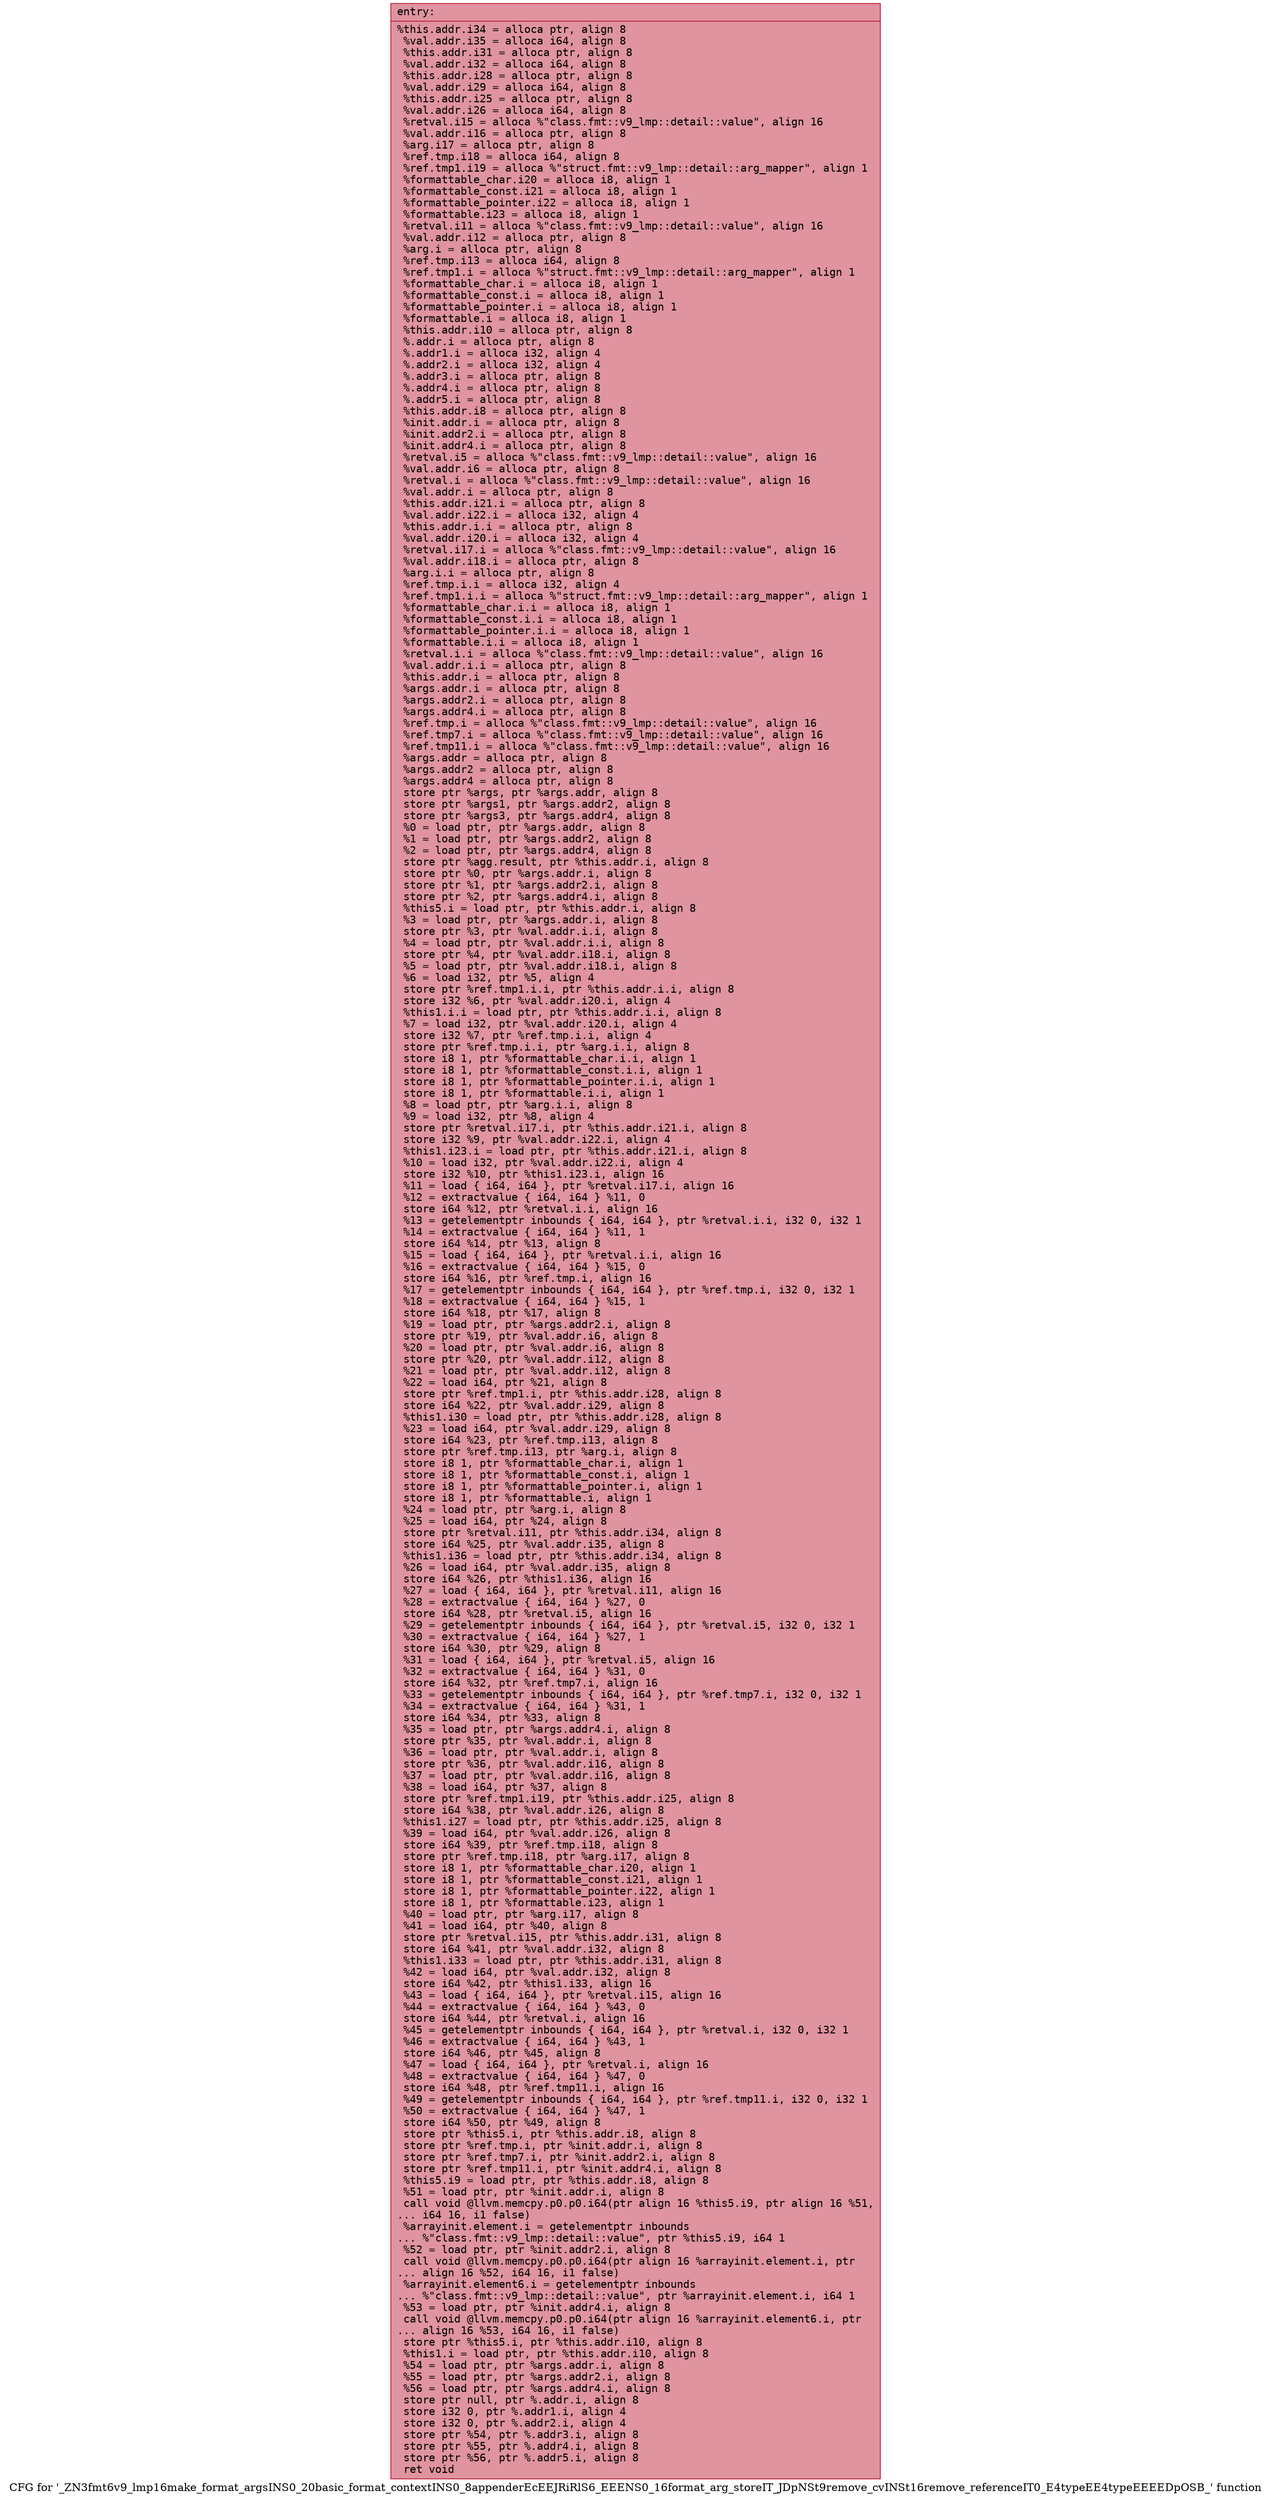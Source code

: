 digraph "CFG for '_ZN3fmt6v9_lmp16make_format_argsINS0_20basic_format_contextINS0_8appenderEcEEJRiRlS6_EEENS0_16format_arg_storeIT_JDpNSt9remove_cvINSt16remove_referenceIT0_E4typeEE4typeEEEEDpOSB_' function" {
	label="CFG for '_ZN3fmt6v9_lmp16make_format_argsINS0_20basic_format_contextINS0_8appenderEcEEJRiRlS6_EEENS0_16format_arg_storeIT_JDpNSt9remove_cvINSt16remove_referenceIT0_E4typeEE4typeEEEEDpOSB_' function";

	Node0x5584167eeb60 [shape=record,color="#b70d28ff", style=filled, fillcolor="#b70d2870" fontname="Courier",label="{entry:\l|  %this.addr.i34 = alloca ptr, align 8\l  %val.addr.i35 = alloca i64, align 8\l  %this.addr.i31 = alloca ptr, align 8\l  %val.addr.i32 = alloca i64, align 8\l  %this.addr.i28 = alloca ptr, align 8\l  %val.addr.i29 = alloca i64, align 8\l  %this.addr.i25 = alloca ptr, align 8\l  %val.addr.i26 = alloca i64, align 8\l  %retval.i15 = alloca %\"class.fmt::v9_lmp::detail::value\", align 16\l  %val.addr.i16 = alloca ptr, align 8\l  %arg.i17 = alloca ptr, align 8\l  %ref.tmp.i18 = alloca i64, align 8\l  %ref.tmp1.i19 = alloca %\"struct.fmt::v9_lmp::detail::arg_mapper\", align 1\l  %formattable_char.i20 = alloca i8, align 1\l  %formattable_const.i21 = alloca i8, align 1\l  %formattable_pointer.i22 = alloca i8, align 1\l  %formattable.i23 = alloca i8, align 1\l  %retval.i11 = alloca %\"class.fmt::v9_lmp::detail::value\", align 16\l  %val.addr.i12 = alloca ptr, align 8\l  %arg.i = alloca ptr, align 8\l  %ref.tmp.i13 = alloca i64, align 8\l  %ref.tmp1.i = alloca %\"struct.fmt::v9_lmp::detail::arg_mapper\", align 1\l  %formattable_char.i = alloca i8, align 1\l  %formattable_const.i = alloca i8, align 1\l  %formattable_pointer.i = alloca i8, align 1\l  %formattable.i = alloca i8, align 1\l  %this.addr.i10 = alloca ptr, align 8\l  %.addr.i = alloca ptr, align 8\l  %.addr1.i = alloca i32, align 4\l  %.addr2.i = alloca i32, align 4\l  %.addr3.i = alloca ptr, align 8\l  %.addr4.i = alloca ptr, align 8\l  %.addr5.i = alloca ptr, align 8\l  %this.addr.i8 = alloca ptr, align 8\l  %init.addr.i = alloca ptr, align 8\l  %init.addr2.i = alloca ptr, align 8\l  %init.addr4.i = alloca ptr, align 8\l  %retval.i5 = alloca %\"class.fmt::v9_lmp::detail::value\", align 16\l  %val.addr.i6 = alloca ptr, align 8\l  %retval.i = alloca %\"class.fmt::v9_lmp::detail::value\", align 16\l  %val.addr.i = alloca ptr, align 8\l  %this.addr.i21.i = alloca ptr, align 8\l  %val.addr.i22.i = alloca i32, align 4\l  %this.addr.i.i = alloca ptr, align 8\l  %val.addr.i20.i = alloca i32, align 4\l  %retval.i17.i = alloca %\"class.fmt::v9_lmp::detail::value\", align 16\l  %val.addr.i18.i = alloca ptr, align 8\l  %arg.i.i = alloca ptr, align 8\l  %ref.tmp.i.i = alloca i32, align 4\l  %ref.tmp1.i.i = alloca %\"struct.fmt::v9_lmp::detail::arg_mapper\", align 1\l  %formattable_char.i.i = alloca i8, align 1\l  %formattable_const.i.i = alloca i8, align 1\l  %formattable_pointer.i.i = alloca i8, align 1\l  %formattable.i.i = alloca i8, align 1\l  %retval.i.i = alloca %\"class.fmt::v9_lmp::detail::value\", align 16\l  %val.addr.i.i = alloca ptr, align 8\l  %this.addr.i = alloca ptr, align 8\l  %args.addr.i = alloca ptr, align 8\l  %args.addr2.i = alloca ptr, align 8\l  %args.addr4.i = alloca ptr, align 8\l  %ref.tmp.i = alloca %\"class.fmt::v9_lmp::detail::value\", align 16\l  %ref.tmp7.i = alloca %\"class.fmt::v9_lmp::detail::value\", align 16\l  %ref.tmp11.i = alloca %\"class.fmt::v9_lmp::detail::value\", align 16\l  %args.addr = alloca ptr, align 8\l  %args.addr2 = alloca ptr, align 8\l  %args.addr4 = alloca ptr, align 8\l  store ptr %args, ptr %args.addr, align 8\l  store ptr %args1, ptr %args.addr2, align 8\l  store ptr %args3, ptr %args.addr4, align 8\l  %0 = load ptr, ptr %args.addr, align 8\l  %1 = load ptr, ptr %args.addr2, align 8\l  %2 = load ptr, ptr %args.addr4, align 8\l  store ptr %agg.result, ptr %this.addr.i, align 8\l  store ptr %0, ptr %args.addr.i, align 8\l  store ptr %1, ptr %args.addr2.i, align 8\l  store ptr %2, ptr %args.addr4.i, align 8\l  %this5.i = load ptr, ptr %this.addr.i, align 8\l  %3 = load ptr, ptr %args.addr.i, align 8\l  store ptr %3, ptr %val.addr.i.i, align 8\l  %4 = load ptr, ptr %val.addr.i.i, align 8\l  store ptr %4, ptr %val.addr.i18.i, align 8\l  %5 = load ptr, ptr %val.addr.i18.i, align 8\l  %6 = load i32, ptr %5, align 4\l  store ptr %ref.tmp1.i.i, ptr %this.addr.i.i, align 8\l  store i32 %6, ptr %val.addr.i20.i, align 4\l  %this1.i.i = load ptr, ptr %this.addr.i.i, align 8\l  %7 = load i32, ptr %val.addr.i20.i, align 4\l  store i32 %7, ptr %ref.tmp.i.i, align 4\l  store ptr %ref.tmp.i.i, ptr %arg.i.i, align 8\l  store i8 1, ptr %formattable_char.i.i, align 1\l  store i8 1, ptr %formattable_const.i.i, align 1\l  store i8 1, ptr %formattable_pointer.i.i, align 1\l  store i8 1, ptr %formattable.i.i, align 1\l  %8 = load ptr, ptr %arg.i.i, align 8\l  %9 = load i32, ptr %8, align 4\l  store ptr %retval.i17.i, ptr %this.addr.i21.i, align 8\l  store i32 %9, ptr %val.addr.i22.i, align 4\l  %this1.i23.i = load ptr, ptr %this.addr.i21.i, align 8\l  %10 = load i32, ptr %val.addr.i22.i, align 4\l  store i32 %10, ptr %this1.i23.i, align 16\l  %11 = load \{ i64, i64 \}, ptr %retval.i17.i, align 16\l  %12 = extractvalue \{ i64, i64 \} %11, 0\l  store i64 %12, ptr %retval.i.i, align 16\l  %13 = getelementptr inbounds \{ i64, i64 \}, ptr %retval.i.i, i32 0, i32 1\l  %14 = extractvalue \{ i64, i64 \} %11, 1\l  store i64 %14, ptr %13, align 8\l  %15 = load \{ i64, i64 \}, ptr %retval.i.i, align 16\l  %16 = extractvalue \{ i64, i64 \} %15, 0\l  store i64 %16, ptr %ref.tmp.i, align 16\l  %17 = getelementptr inbounds \{ i64, i64 \}, ptr %ref.tmp.i, i32 0, i32 1\l  %18 = extractvalue \{ i64, i64 \} %15, 1\l  store i64 %18, ptr %17, align 8\l  %19 = load ptr, ptr %args.addr2.i, align 8\l  store ptr %19, ptr %val.addr.i6, align 8\l  %20 = load ptr, ptr %val.addr.i6, align 8\l  store ptr %20, ptr %val.addr.i12, align 8\l  %21 = load ptr, ptr %val.addr.i12, align 8\l  %22 = load i64, ptr %21, align 8\l  store ptr %ref.tmp1.i, ptr %this.addr.i28, align 8\l  store i64 %22, ptr %val.addr.i29, align 8\l  %this1.i30 = load ptr, ptr %this.addr.i28, align 8\l  %23 = load i64, ptr %val.addr.i29, align 8\l  store i64 %23, ptr %ref.tmp.i13, align 8\l  store ptr %ref.tmp.i13, ptr %arg.i, align 8\l  store i8 1, ptr %formattable_char.i, align 1\l  store i8 1, ptr %formattable_const.i, align 1\l  store i8 1, ptr %formattable_pointer.i, align 1\l  store i8 1, ptr %formattable.i, align 1\l  %24 = load ptr, ptr %arg.i, align 8\l  %25 = load i64, ptr %24, align 8\l  store ptr %retval.i11, ptr %this.addr.i34, align 8\l  store i64 %25, ptr %val.addr.i35, align 8\l  %this1.i36 = load ptr, ptr %this.addr.i34, align 8\l  %26 = load i64, ptr %val.addr.i35, align 8\l  store i64 %26, ptr %this1.i36, align 16\l  %27 = load \{ i64, i64 \}, ptr %retval.i11, align 16\l  %28 = extractvalue \{ i64, i64 \} %27, 0\l  store i64 %28, ptr %retval.i5, align 16\l  %29 = getelementptr inbounds \{ i64, i64 \}, ptr %retval.i5, i32 0, i32 1\l  %30 = extractvalue \{ i64, i64 \} %27, 1\l  store i64 %30, ptr %29, align 8\l  %31 = load \{ i64, i64 \}, ptr %retval.i5, align 16\l  %32 = extractvalue \{ i64, i64 \} %31, 0\l  store i64 %32, ptr %ref.tmp7.i, align 16\l  %33 = getelementptr inbounds \{ i64, i64 \}, ptr %ref.tmp7.i, i32 0, i32 1\l  %34 = extractvalue \{ i64, i64 \} %31, 1\l  store i64 %34, ptr %33, align 8\l  %35 = load ptr, ptr %args.addr4.i, align 8\l  store ptr %35, ptr %val.addr.i, align 8\l  %36 = load ptr, ptr %val.addr.i, align 8\l  store ptr %36, ptr %val.addr.i16, align 8\l  %37 = load ptr, ptr %val.addr.i16, align 8\l  %38 = load i64, ptr %37, align 8\l  store ptr %ref.tmp1.i19, ptr %this.addr.i25, align 8\l  store i64 %38, ptr %val.addr.i26, align 8\l  %this1.i27 = load ptr, ptr %this.addr.i25, align 8\l  %39 = load i64, ptr %val.addr.i26, align 8\l  store i64 %39, ptr %ref.tmp.i18, align 8\l  store ptr %ref.tmp.i18, ptr %arg.i17, align 8\l  store i8 1, ptr %formattable_char.i20, align 1\l  store i8 1, ptr %formattable_const.i21, align 1\l  store i8 1, ptr %formattable_pointer.i22, align 1\l  store i8 1, ptr %formattable.i23, align 1\l  %40 = load ptr, ptr %arg.i17, align 8\l  %41 = load i64, ptr %40, align 8\l  store ptr %retval.i15, ptr %this.addr.i31, align 8\l  store i64 %41, ptr %val.addr.i32, align 8\l  %this1.i33 = load ptr, ptr %this.addr.i31, align 8\l  %42 = load i64, ptr %val.addr.i32, align 8\l  store i64 %42, ptr %this1.i33, align 16\l  %43 = load \{ i64, i64 \}, ptr %retval.i15, align 16\l  %44 = extractvalue \{ i64, i64 \} %43, 0\l  store i64 %44, ptr %retval.i, align 16\l  %45 = getelementptr inbounds \{ i64, i64 \}, ptr %retval.i, i32 0, i32 1\l  %46 = extractvalue \{ i64, i64 \} %43, 1\l  store i64 %46, ptr %45, align 8\l  %47 = load \{ i64, i64 \}, ptr %retval.i, align 16\l  %48 = extractvalue \{ i64, i64 \} %47, 0\l  store i64 %48, ptr %ref.tmp11.i, align 16\l  %49 = getelementptr inbounds \{ i64, i64 \}, ptr %ref.tmp11.i, i32 0, i32 1\l  %50 = extractvalue \{ i64, i64 \} %47, 1\l  store i64 %50, ptr %49, align 8\l  store ptr %this5.i, ptr %this.addr.i8, align 8\l  store ptr %ref.tmp.i, ptr %init.addr.i, align 8\l  store ptr %ref.tmp7.i, ptr %init.addr2.i, align 8\l  store ptr %ref.tmp11.i, ptr %init.addr4.i, align 8\l  %this5.i9 = load ptr, ptr %this.addr.i8, align 8\l  %51 = load ptr, ptr %init.addr.i, align 8\l  call void @llvm.memcpy.p0.p0.i64(ptr align 16 %this5.i9, ptr align 16 %51,\l... i64 16, i1 false)\l  %arrayinit.element.i = getelementptr inbounds\l... %\"class.fmt::v9_lmp::detail::value\", ptr %this5.i9, i64 1\l  %52 = load ptr, ptr %init.addr2.i, align 8\l  call void @llvm.memcpy.p0.p0.i64(ptr align 16 %arrayinit.element.i, ptr\l... align 16 %52, i64 16, i1 false)\l  %arrayinit.element6.i = getelementptr inbounds\l... %\"class.fmt::v9_lmp::detail::value\", ptr %arrayinit.element.i, i64 1\l  %53 = load ptr, ptr %init.addr4.i, align 8\l  call void @llvm.memcpy.p0.p0.i64(ptr align 16 %arrayinit.element6.i, ptr\l... align 16 %53, i64 16, i1 false)\l  store ptr %this5.i, ptr %this.addr.i10, align 8\l  %this1.i = load ptr, ptr %this.addr.i10, align 8\l  %54 = load ptr, ptr %args.addr.i, align 8\l  %55 = load ptr, ptr %args.addr2.i, align 8\l  %56 = load ptr, ptr %args.addr4.i, align 8\l  store ptr null, ptr %.addr.i, align 8\l  store i32 0, ptr %.addr1.i, align 4\l  store i32 0, ptr %.addr2.i, align 4\l  store ptr %54, ptr %.addr3.i, align 8\l  store ptr %55, ptr %.addr4.i, align 8\l  store ptr %56, ptr %.addr5.i, align 8\l  ret void\l}"];
}
